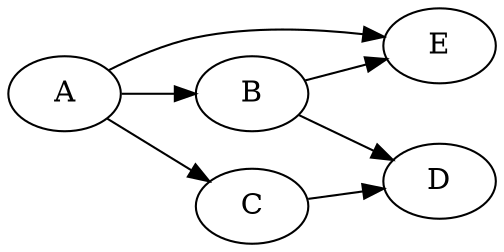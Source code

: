 digraph Taskflow {
  rankdir=LR;
  "A" -> "B"
  "A" -> "C"
  "A" -> "E"
  "B" -> "D"
  "B" -> "E"
  "C" -> "D"
}
